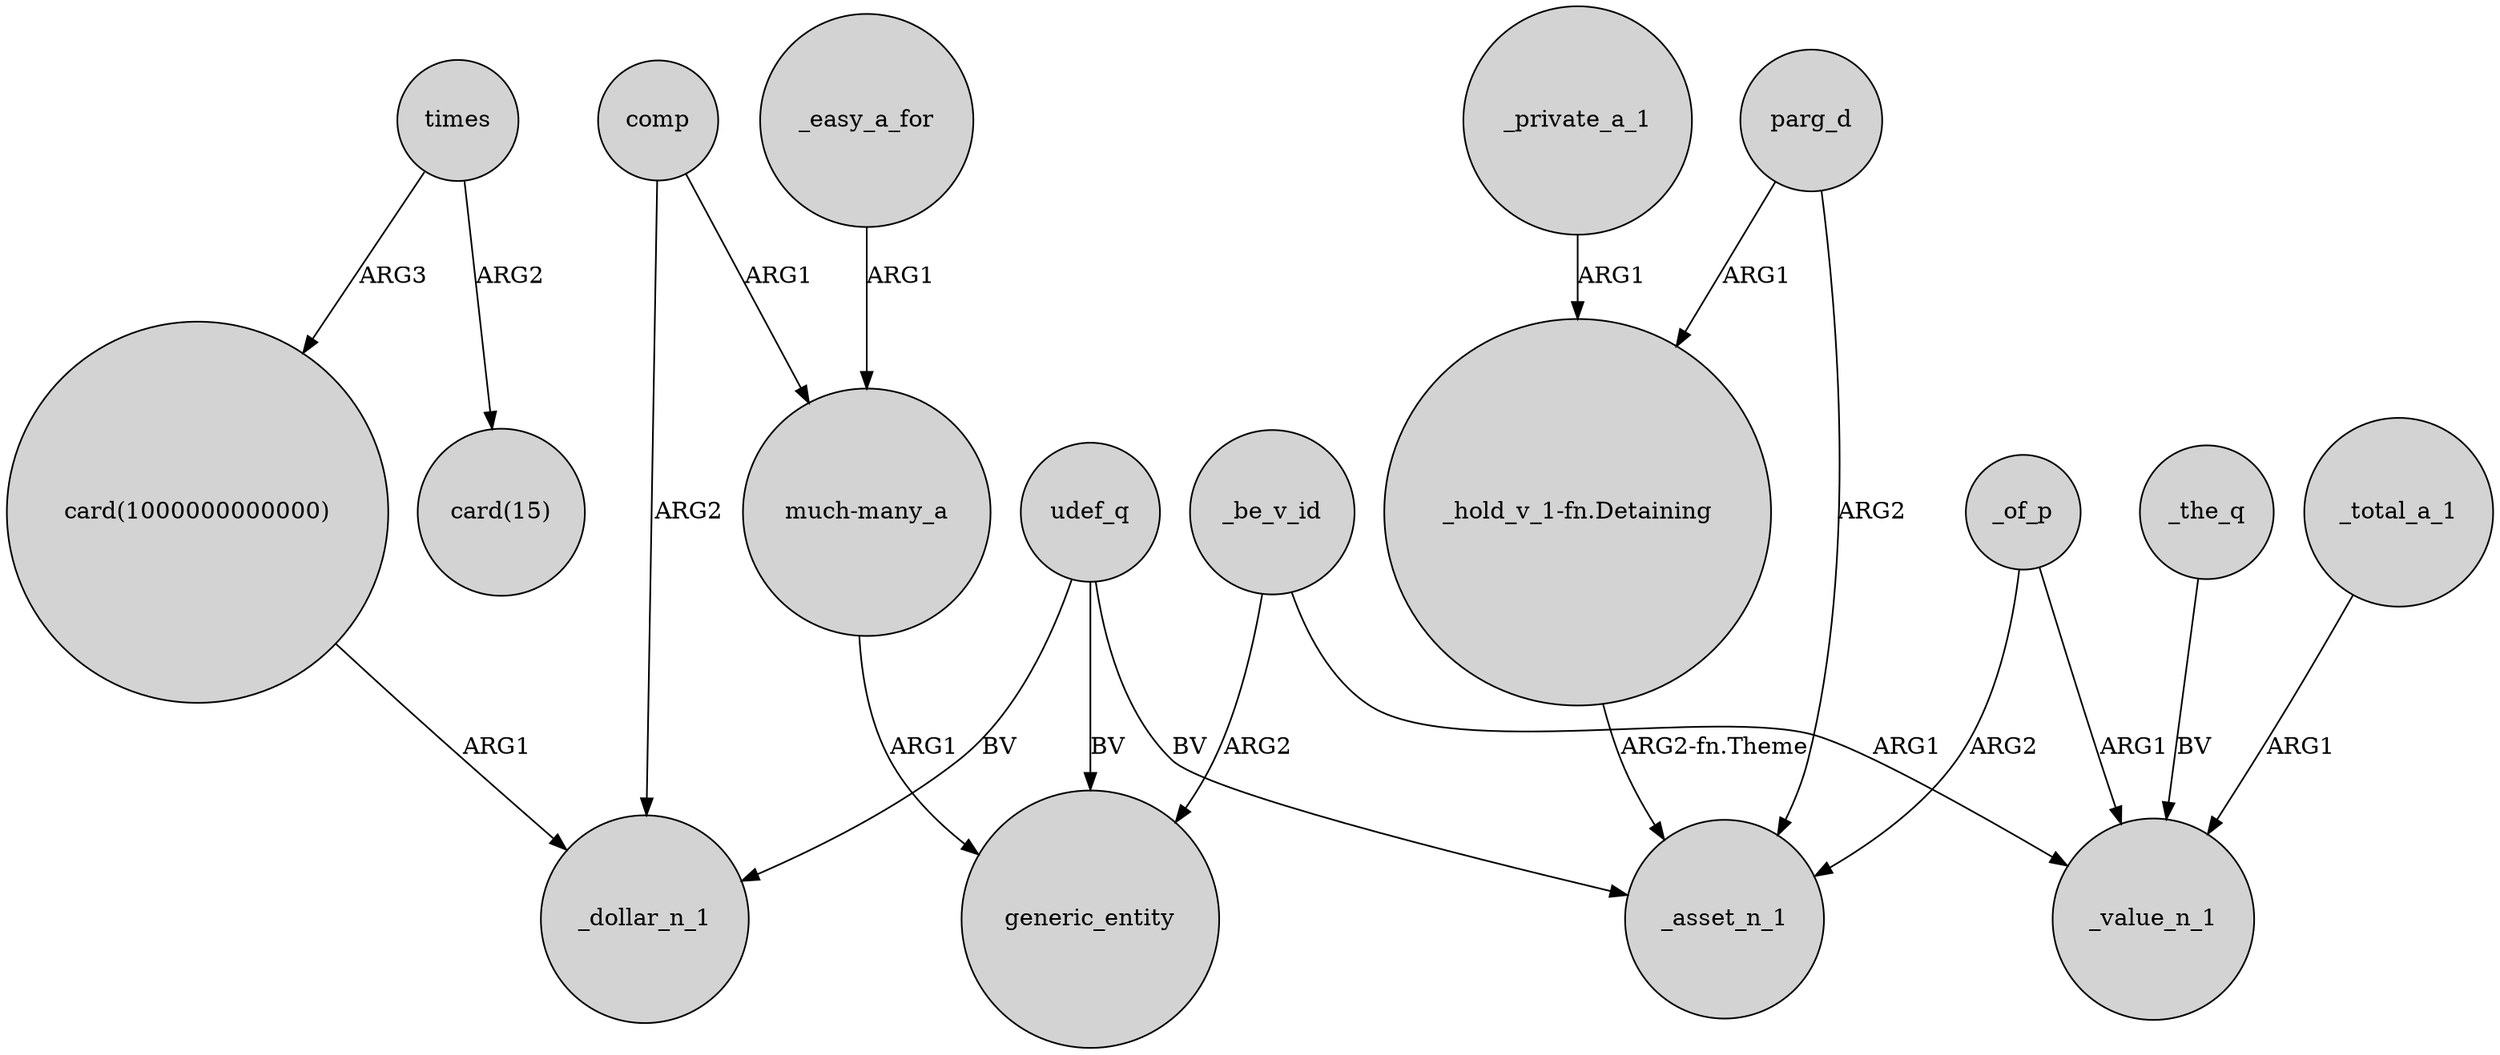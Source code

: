 digraph {
	node [shape=circle style=filled]
	udef_q -> generic_entity [label=BV]
	"much-many_a" -> generic_entity [label=ARG1]
	_of_p -> _value_n_1 [label=ARG1]
	times -> "card(15)" [label=ARG2]
	"_hold_v_1-fn.Detaining" -> _asset_n_1 [label="ARG2-fn.Theme"]
	"card(1000000000000)" -> _dollar_n_1 [label=ARG1]
	udef_q -> _asset_n_1 [label=BV]
	_of_p -> _asset_n_1 [label=ARG2]
	_total_a_1 -> _value_n_1 [label=ARG1]
	_be_v_id -> generic_entity [label=ARG2]
	times -> "card(1000000000000)" [label=ARG3]
	comp -> "much-many_a" [label=ARG1]
	_private_a_1 -> "_hold_v_1-fn.Detaining" [label=ARG1]
	parg_d -> "_hold_v_1-fn.Detaining" [label=ARG1]
	_easy_a_for -> "much-many_a" [label=ARG1]
	_the_q -> _value_n_1 [label=BV]
	comp -> _dollar_n_1 [label=ARG2]
	parg_d -> _asset_n_1 [label=ARG2]
	_be_v_id -> _value_n_1 [label=ARG1]
	udef_q -> _dollar_n_1 [label=BV]
}

